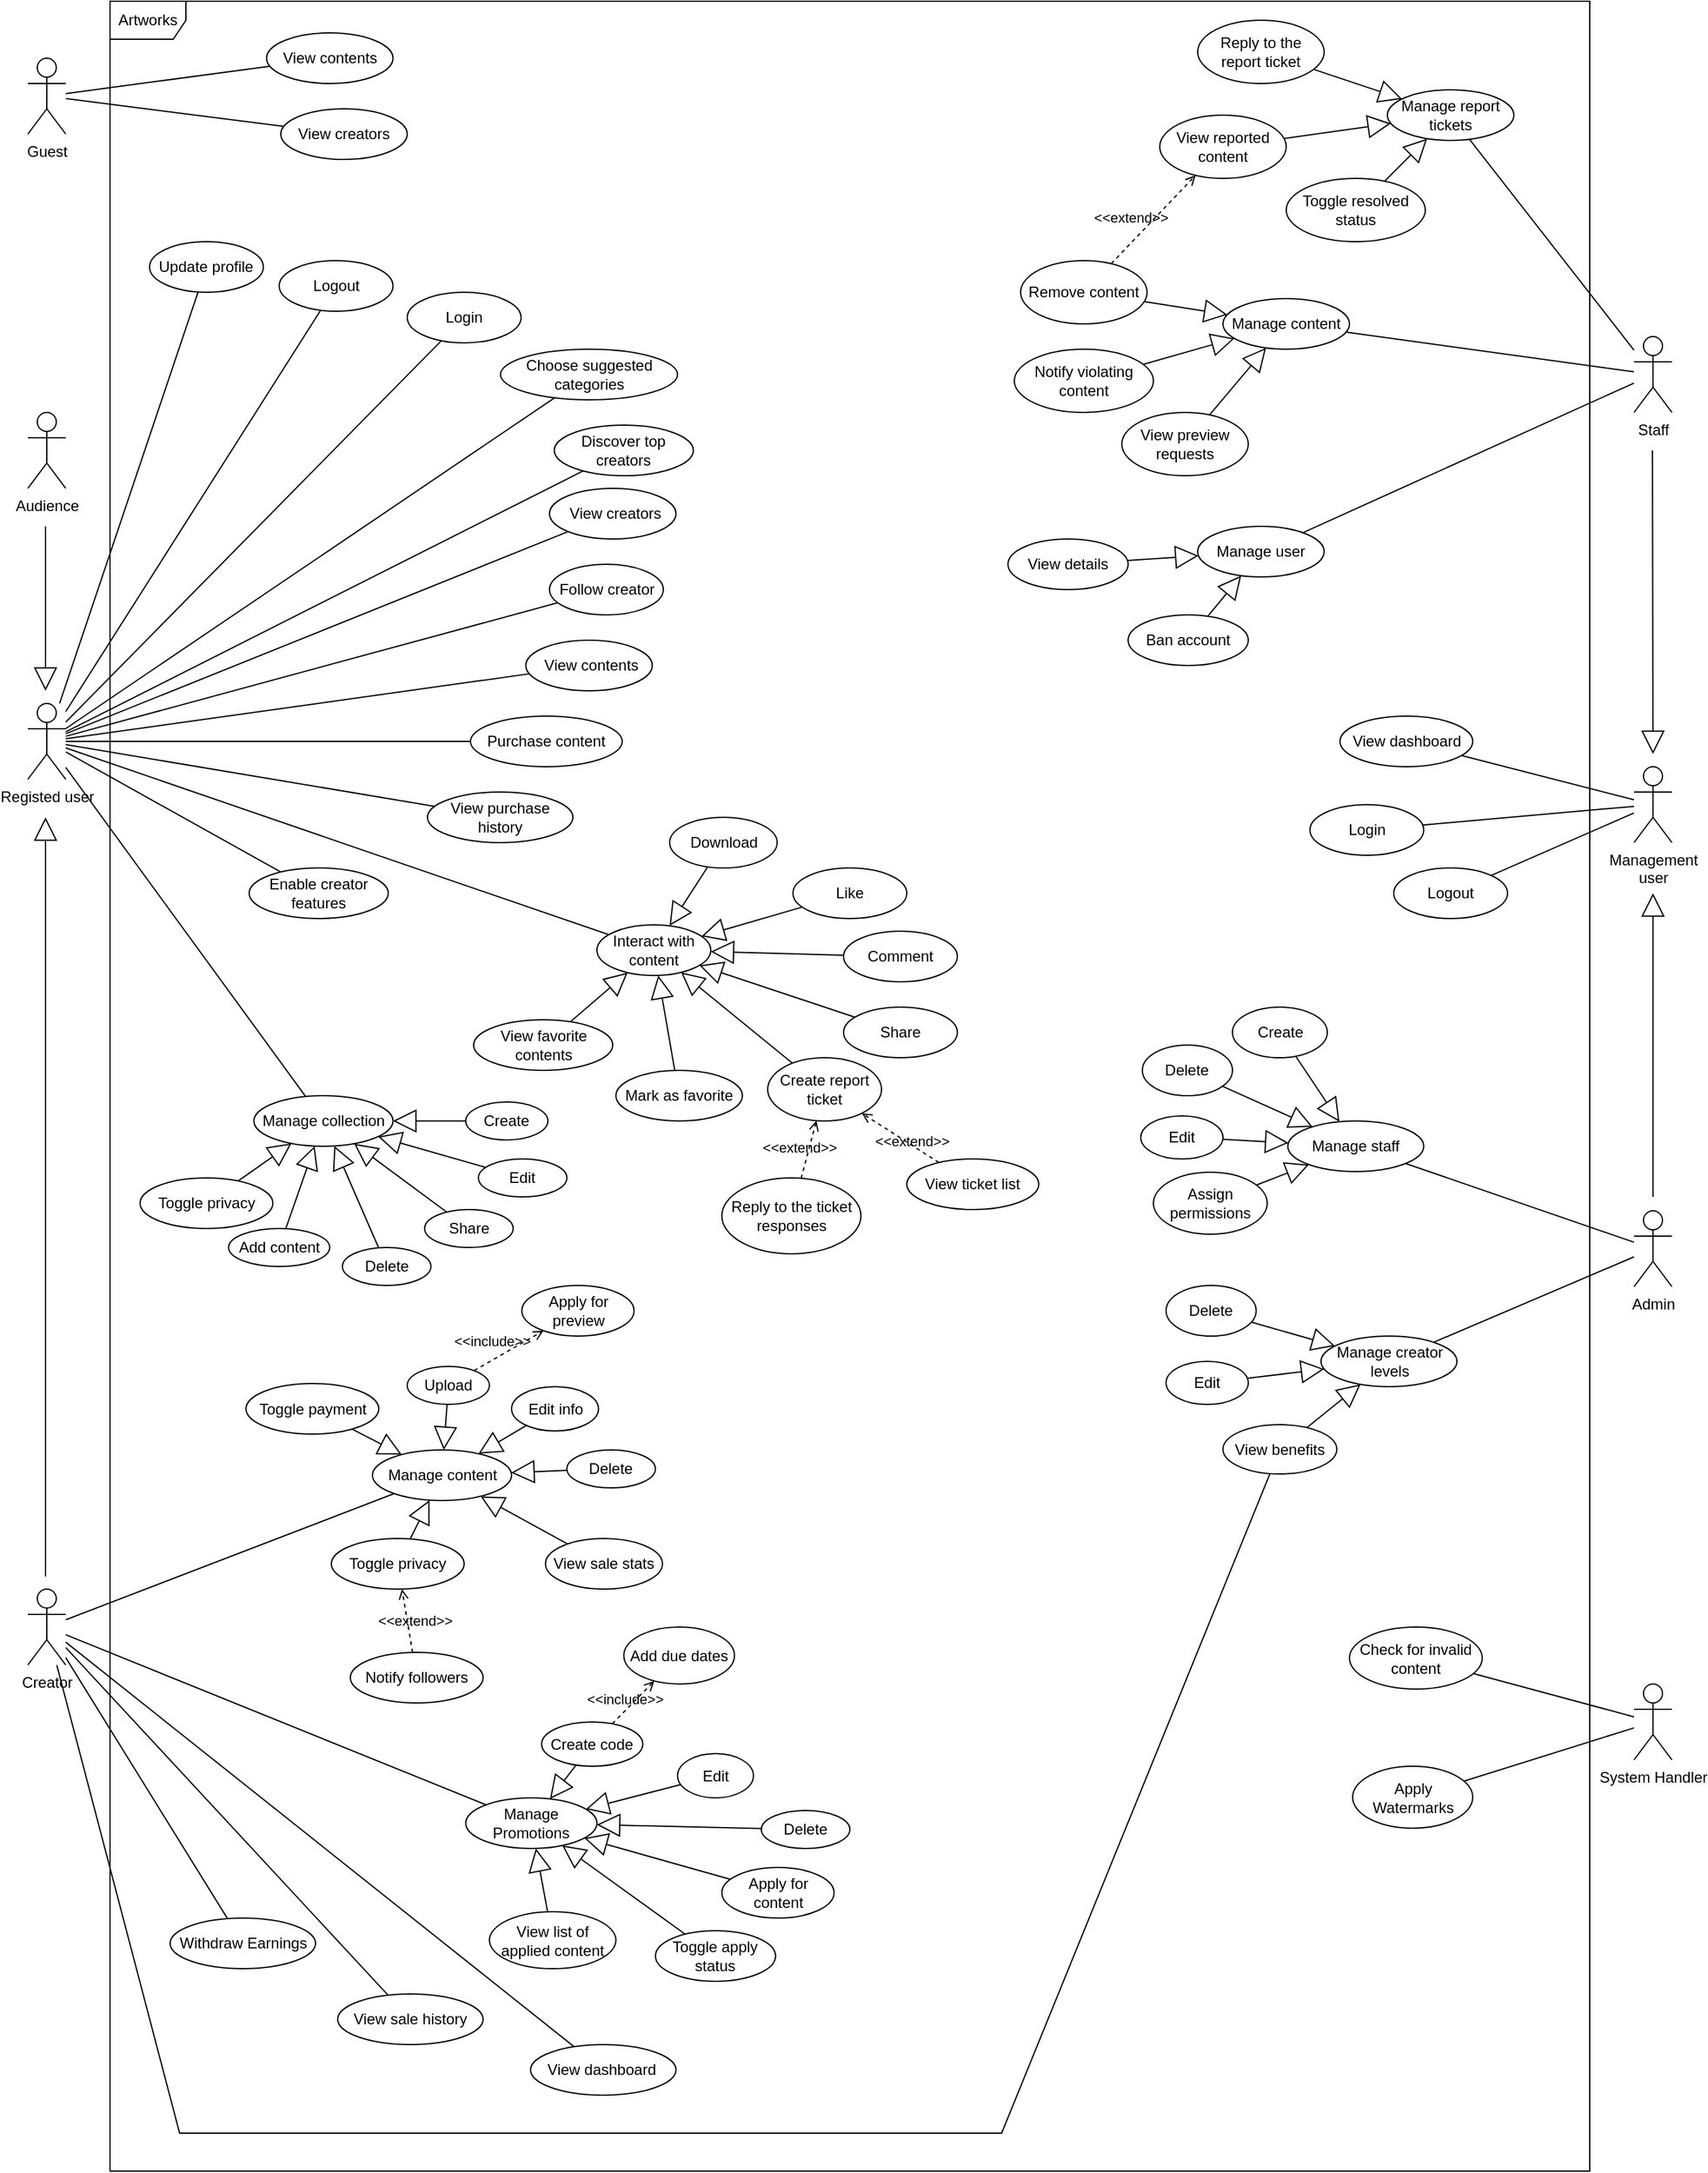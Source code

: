 <mxfile version="20.7.4" type="device"><diagram name="Page-1" id="kQustK7a7UurnO4DszvL"><mxGraphModel dx="1036" dy="606" grid="1" gridSize="10" guides="1" tooltips="1" connect="1" arrows="1" fold="1" page="1" pageScale="1" pageWidth="827" pageHeight="1169" math="0" shadow="0"><root><mxCell id="0"/><mxCell id="1" parent="0"/><mxCell id="cgvhc1aXtTmE0qDCcYUd-1" value="Artworks" style="shape=umlFrame;whiteSpace=wrap;html=1;pointerEvents=0;movable=0;resizable=0;rotatable=0;deletable=0;editable=0;connectable=0;" parent="1" vertex="1"><mxGeometry x="105" y="55" width="1170" height="1715" as="geometry"/></mxCell><mxCell id="NN4gmydEw8LI-2lwSv9F-12" style="rounded=0;orthogonalLoop=1;jettySize=auto;html=1;endArrow=none;endFill=0;" parent="1" source="NN4gmydEw8LI-2lwSv9F-4" target="NN4gmydEw8LI-2lwSv9F-11" edge="1"><mxGeometry relative="1" as="geometry"><mxPoint x="70" y="446.815" as="sourcePoint"/></mxGeometry></mxCell><mxCell id="NN4gmydEw8LI-2lwSv9F-13" style="rounded=0;orthogonalLoop=1;jettySize=auto;html=1;endArrow=none;endFill=0;" parent="1" source="NN4gmydEw8LI-2lwSv9F-4" target="NN4gmydEw8LI-2lwSv9F-9" edge="1"><mxGeometry relative="1" as="geometry"><mxPoint x="70" y="449.579" as="sourcePoint"/></mxGeometry></mxCell><mxCell id="NN4gmydEw8LI-2lwSv9F-15" style="edgeStyle=none;rounded=0;orthogonalLoop=1;jettySize=auto;html=1;endArrow=none;endFill=0;" parent="1" source="NN4gmydEw8LI-2lwSv9F-4" target="NN4gmydEw8LI-2lwSv9F-14" edge="1"><mxGeometry relative="1" as="geometry"><mxPoint x="70" y="443.397" as="sourcePoint"/></mxGeometry></mxCell><mxCell id="NN4gmydEw8LI-2lwSv9F-26" style="edgeStyle=none;rounded=0;orthogonalLoop=1;jettySize=auto;html=1;endArrow=none;endFill=0;" parent="1" source="NN4gmydEw8LI-2lwSv9F-4" target="NN4gmydEw8LI-2lwSv9F-25" edge="1"><mxGeometry relative="1" as="geometry"/></mxCell><mxCell id="NN4gmydEw8LI-2lwSv9F-33" style="edgeStyle=none;rounded=0;orthogonalLoop=1;jettySize=auto;html=1;endArrow=none;endFill=0;" parent="1" source="NN4gmydEw8LI-2lwSv9F-4" target="NN4gmydEw8LI-2lwSv9F-45" edge="1"><mxGeometry relative="1" as="geometry"><mxPoint x="216.309" y="870.574" as="targetPoint"/></mxGeometry></mxCell><mxCell id="NN4gmydEw8LI-2lwSv9F-36" style="edgeStyle=none;rounded=0;orthogonalLoop=1;jettySize=auto;html=1;endArrow=none;endFill=0;" parent="1" source="NN4gmydEw8LI-2lwSv9F-4" target="NN4gmydEw8LI-2lwSv9F-35" edge="1"><mxGeometry relative="1" as="geometry"/></mxCell><mxCell id="NN4gmydEw8LI-2lwSv9F-44" style="edgeStyle=none;rounded=0;orthogonalLoop=1;jettySize=auto;html=1;endArrow=none;endFill=0;" parent="1" source="NN4gmydEw8LI-2lwSv9F-4" target="NN4gmydEw8LI-2lwSv9F-43" edge="1"><mxGeometry relative="1" as="geometry"><mxPoint x="70" y="462" as="sourcePoint"/></mxGeometry></mxCell><mxCell id="NN4gmydEw8LI-2lwSv9F-50" style="edgeStyle=none;rounded=0;orthogonalLoop=1;jettySize=auto;html=1;endArrow=none;endFill=0;" parent="1" source="NN4gmydEw8LI-2lwSv9F-4" target="NN4gmydEw8LI-2lwSv9F-49" edge="1"><mxGeometry relative="1" as="geometry"><mxPoint x="70" y="452.386" as="sourcePoint"/></mxGeometry></mxCell><mxCell id="NN4gmydEw8LI-2lwSv9F-52" style="edgeStyle=none;rounded=0;orthogonalLoop=1;jettySize=auto;html=1;endArrow=none;endFill=0;" parent="1" source="NN4gmydEw8LI-2lwSv9F-4" target="NN4gmydEw8LI-2lwSv9F-51" edge="1"><mxGeometry relative="1" as="geometry"><mxPoint x="70" y="456.136" as="sourcePoint"/></mxGeometry></mxCell><mxCell id="NN4gmydEw8LI-2lwSv9F-58" style="edgeStyle=none;rounded=0;orthogonalLoop=1;jettySize=auto;html=1;endArrow=none;endFill=0;" parent="1" source="NN4gmydEw8LI-2lwSv9F-4" target="NN4gmydEw8LI-2lwSv9F-57" edge="1"><mxGeometry relative="1" as="geometry"/></mxCell><mxCell id="NN4gmydEw8LI-2lwSv9F-87" style="edgeStyle=none;shape=connector;rounded=0;orthogonalLoop=1;jettySize=auto;html=1;labelBackgroundColor=default;strokeColor=default;align=center;verticalAlign=middle;fontFamily=Helvetica;fontSize=11;fontColor=default;endArrow=none;endFill=0;" parent="1" source="NN4gmydEw8LI-2lwSv9F-4" target="NN4gmydEw8LI-2lwSv9F-75" edge="1"><mxGeometry relative="1" as="geometry"/></mxCell><mxCell id="NN4gmydEw8LI-2lwSv9F-4" value="Registed user" style="shape=umlActor;verticalLabelPosition=bottom;verticalAlign=top;html=1;" parent="1" vertex="1"><mxGeometry x="40" y="610" width="30" height="60" as="geometry"/></mxCell><mxCell id="NN4gmydEw8LI-2lwSv9F-21" style="edgeStyle=none;rounded=0;orthogonalLoop=1;jettySize=auto;html=1;endArrow=none;endFill=0;" parent="1" source="NN4gmydEw8LI-2lwSv9F-6" target="NN4gmydEw8LI-2lwSv9F-16" edge="1"><mxGeometry relative="1" as="geometry"/></mxCell><mxCell id="NN4gmydEw8LI-2lwSv9F-70" style="edgeStyle=none;shape=connector;rounded=0;orthogonalLoop=1;jettySize=auto;html=1;labelBackgroundColor=default;strokeColor=default;align=center;verticalAlign=middle;fontFamily=Helvetica;fontSize=11;fontColor=default;endArrow=none;endFill=0;" parent="1" source="NN4gmydEw8LI-2lwSv9F-6" target="NN4gmydEw8LI-2lwSv9F-63" edge="1"><mxGeometry relative="1" as="geometry"/></mxCell><mxCell id="NN4gmydEw8LI-2lwSv9F-6" value="Guest" style="shape=umlActor;verticalLabelPosition=bottom;verticalAlign=top;html=1;" parent="1" vertex="1"><mxGeometry x="40" y="100" width="30" height="60" as="geometry"/></mxCell><mxCell id="NN4gmydEw8LI-2lwSv9F-9" value="Login" style="ellipse;whiteSpace=wrap;html=1;" parent="1" vertex="1"><mxGeometry x="340" y="285" width="90" height="40" as="geometry"/></mxCell><mxCell id="NN4gmydEw8LI-2lwSv9F-11" value="Logout" style="ellipse;whiteSpace=wrap;html=1;" parent="1" vertex="1"><mxGeometry x="238.75" y="260" width="90" height="40" as="geometry"/></mxCell><mxCell id="NN4gmydEw8LI-2lwSv9F-14" value="Update profile" style="ellipse;whiteSpace=wrap;html=1;" parent="1" vertex="1"><mxGeometry x="136.25" y="245" width="90" height="40" as="geometry"/></mxCell><mxCell id="NN4gmydEw8LI-2lwSv9F-16" value="View contents" style="ellipse;whiteSpace=wrap;html=1;" parent="1" vertex="1"><mxGeometry x="228.75" y="80" width="100" height="40" as="geometry"/></mxCell><mxCell id="NN4gmydEw8LI-2lwSv9F-25" value="Purchase content" style="ellipse;whiteSpace=wrap;html=1;" parent="1" vertex="1"><mxGeometry x="390" y="620" width="120" height="40" as="geometry"/></mxCell><mxCell id="NN4gmydEw8LI-2lwSv9F-35" value="Interact with content" style="ellipse;whiteSpace=wrap;html=1;" parent="1" vertex="1"><mxGeometry x="490" y="785" width="90" height="40" as="geometry"/></mxCell><mxCell id="NN4gmydEw8LI-2lwSv9F-37" value="Like" style="ellipse;whiteSpace=wrap;html=1;" parent="1" vertex="1"><mxGeometry x="645" y="740" width="90" height="40" as="geometry"/></mxCell><mxCell id="NN4gmydEw8LI-2lwSv9F-38" value="Comment" style="ellipse;whiteSpace=wrap;html=1;" parent="1" vertex="1"><mxGeometry x="685" y="790" width="90" height="40" as="geometry"/></mxCell><mxCell id="NN4gmydEw8LI-2lwSv9F-39" value="Share" style="ellipse;whiteSpace=wrap;html=1;" parent="1" vertex="1"><mxGeometry x="685" y="850" width="90" height="40" as="geometry"/></mxCell><mxCell id="NN4gmydEw8LI-2lwSv9F-43" value="Follow creator" style="ellipse;whiteSpace=wrap;html=1;" parent="1" vertex="1"><mxGeometry x="452.5" y="500" width="90" height="40" as="geometry"/></mxCell><mxCell id="NN4gmydEw8LI-2lwSv9F-45" value="View purchase history" style="ellipse;whiteSpace=wrap;html=1;" parent="1" vertex="1"><mxGeometry x="356" y="680" width="115" height="40" as="geometry"/></mxCell><mxCell id="NN4gmydEw8LI-2lwSv9F-47" value="Download" style="ellipse;whiteSpace=wrap;html=1;" parent="1" vertex="1"><mxGeometry x="547.5" y="700" width="85" height="40" as="geometry"/></mxCell><mxCell id="NN4gmydEw8LI-2lwSv9F-49" value="Choose suggested categories" style="ellipse;whiteSpace=wrap;html=1;" parent="1" vertex="1"><mxGeometry x="413.75" y="330" width="140" height="40" as="geometry"/></mxCell><mxCell id="NN4gmydEw8LI-2lwSv9F-51" value="Discover top creators" style="ellipse;whiteSpace=wrap;html=1;" parent="1" vertex="1"><mxGeometry x="456.25" y="390" width="110" height="40" as="geometry"/></mxCell><mxCell id="NN4gmydEw8LI-2lwSv9F-53" value="Create report ticket" style="ellipse;whiteSpace=wrap;html=1;" parent="1" vertex="1"><mxGeometry x="625" y="890" width="90" height="50" as="geometry"/></mxCell><mxCell id="NN4gmydEw8LI-2lwSv9F-55" value="Mark as favorite" style="ellipse;whiteSpace=wrap;html=1;" parent="1" vertex="1"><mxGeometry x="505" y="900" width="100" height="40" as="geometry"/></mxCell><mxCell id="NN4gmydEw8LI-2lwSv9F-57" value="Enable creator features" style="ellipse;whiteSpace=wrap;html=1;" parent="1" vertex="1"><mxGeometry x="215" y="740" width="110" height="40" as="geometry"/></mxCell><mxCell id="NN4gmydEw8LI-2lwSv9F-59" value="View favorite contents" style="ellipse;whiteSpace=wrap;html=1;" parent="1" vertex="1"><mxGeometry x="392.5" y="860" width="110" height="40" as="geometry"/></mxCell><mxCell id="NN4gmydEw8LI-2lwSv9F-93" style="edgeStyle=none;shape=connector;rounded=0;orthogonalLoop=1;jettySize=auto;html=1;labelBackgroundColor=default;strokeColor=default;align=center;verticalAlign=middle;fontFamily=Helvetica;fontSize=11;fontColor=default;endArrow=none;endFill=0;" parent="1" source="NN4gmydEw8LI-2lwSv9F-61" target="NN4gmydEw8LI-2lwSv9F-92" edge="1"><mxGeometry relative="1" as="geometry"/></mxCell><mxCell id="NN4gmydEw8LI-2lwSv9F-97" style="edgeStyle=none;shape=connector;rounded=0;orthogonalLoop=1;jettySize=auto;html=1;labelBackgroundColor=default;strokeColor=default;align=center;verticalAlign=middle;fontFamily=Helvetica;fontSize=11;fontColor=default;endArrow=none;endFill=0;" parent="1" source="NN4gmydEw8LI-2lwSv9F-61" target="NN4gmydEw8LI-2lwSv9F-91" edge="1"><mxGeometry relative="1" as="geometry"/></mxCell><mxCell id="NN4gmydEw8LI-2lwSv9F-127" style="edgeStyle=none;shape=connector;rounded=0;orthogonalLoop=1;jettySize=auto;html=1;labelBackgroundColor=default;strokeColor=default;align=center;verticalAlign=middle;fontFamily=Helvetica;fontSize=11;fontColor=default;endArrow=none;endFill=0;" parent="1" source="NN4gmydEw8LI-2lwSv9F-61" target="NN4gmydEw8LI-2lwSv9F-101" edge="1"><mxGeometry relative="1" as="geometry"/></mxCell><mxCell id="NN4gmydEw8LI-2lwSv9F-129" style="edgeStyle=none;shape=connector;rounded=0;orthogonalLoop=1;jettySize=auto;html=1;labelBackgroundColor=default;strokeColor=default;align=center;verticalAlign=middle;fontFamily=Helvetica;fontSize=11;fontColor=default;endArrow=none;endFill=0;" parent="1" source="NN4gmydEw8LI-2lwSv9F-61" target="NN4gmydEw8LI-2lwSv9F-128" edge="1"><mxGeometry relative="1" as="geometry"/></mxCell><mxCell id="NN4gmydEw8LI-2lwSv9F-148" style="edgeStyle=none;shape=connector;rounded=0;orthogonalLoop=1;jettySize=auto;html=1;labelBackgroundColor=default;strokeColor=default;align=center;verticalAlign=middle;fontFamily=Helvetica;fontSize=11;fontColor=default;endArrow=none;endFill=0;" parent="1" source="NN4gmydEw8LI-2lwSv9F-61" target="NN4gmydEw8LI-2lwSv9F-146" edge="1"><mxGeometry relative="1" as="geometry"><Array as="points"><mxPoint x="160" y="1740"/><mxPoint x="810" y="1740"/></Array></mxGeometry></mxCell><mxCell id="NN4gmydEw8LI-2lwSv9F-180" style="edgeStyle=none;shape=connector;rounded=0;orthogonalLoop=1;jettySize=auto;html=1;labelBackgroundColor=default;strokeColor=default;align=center;verticalAlign=middle;fontFamily=Helvetica;fontSize=11;fontColor=default;endArrow=none;endFill=0;" parent="1" source="NN4gmydEw8LI-2lwSv9F-61" target="NN4gmydEw8LI-2lwSv9F-151" edge="1"><mxGeometry relative="1" as="geometry"/></mxCell><mxCell id="NN4gmydEw8LI-2lwSv9F-61" value="Creator" style="shape=umlActor;verticalLabelPosition=bottom;verticalAlign=top;html=1;" parent="1" vertex="1"><mxGeometry x="40" y="1310" width="30" height="60" as="geometry"/></mxCell><mxCell id="NN4gmydEw8LI-2lwSv9F-62" value="" style="endArrow=block;endSize=16;endFill=0;html=1;rounded=0;" parent="1" edge="1"><mxGeometry width="160" relative="1" as="geometry"><mxPoint x="54" y="1300" as="sourcePoint"/><mxPoint x="54" y="700" as="targetPoint"/></mxGeometry></mxCell><mxCell id="NN4gmydEw8LI-2lwSv9F-63" value="View creators" style="ellipse;whiteSpace=wrap;html=1;" parent="1" vertex="1"><mxGeometry x="240" y="140" width="100" height="40" as="geometry"/></mxCell><mxCell id="NN4gmydEw8LI-2lwSv9F-75" value="Manage collection" style="ellipse;whiteSpace=wrap;html=1;" parent="1" vertex="1"><mxGeometry x="218.75" y="920" width="110" height="40" as="geometry"/></mxCell><mxCell id="NN4gmydEw8LI-2lwSv9F-76" value="Create" style="ellipse;whiteSpace=wrap;html=1;" parent="1" vertex="1"><mxGeometry x="386.25" y="925" width="65" height="30" as="geometry"/></mxCell><mxCell id="NN4gmydEw8LI-2lwSv9F-78" value="Edit" style="ellipse;whiteSpace=wrap;html=1;" parent="1" vertex="1"><mxGeometry x="396.25" y="970" width="70" height="30" as="geometry"/></mxCell><mxCell id="NN4gmydEw8LI-2lwSv9F-79" value="Toggle privacy " style="ellipse;whiteSpace=wrap;html=1;" parent="1" vertex="1"><mxGeometry x="128.75" y="985" width="105" height="40" as="geometry"/></mxCell><mxCell id="NN4gmydEw8LI-2lwSv9F-80" value="Delete" style="ellipse;whiteSpace=wrap;html=1;" parent="1" vertex="1"><mxGeometry x="288.75" y="1040" width="70" height="30" as="geometry"/></mxCell><mxCell id="NN4gmydEw8LI-2lwSv9F-81" value="Add content" style="ellipse;whiteSpace=wrap;html=1;" parent="1" vertex="1"><mxGeometry x="198.75" y="1025" width="80" height="30" as="geometry"/></mxCell><mxCell id="NN4gmydEw8LI-2lwSv9F-82" value="" style="endArrow=block;endSize=16;endFill=0;html=1;rounded=0;" parent="1" source="NN4gmydEw8LI-2lwSv9F-81" target="NN4gmydEw8LI-2lwSv9F-75" edge="1"><mxGeometry width="160" relative="1" as="geometry"><mxPoint x="137.75" y="1120" as="sourcePoint"/><mxPoint x="137.75" y="600" as="targetPoint"/></mxGeometry></mxCell><mxCell id="NN4gmydEw8LI-2lwSv9F-83" value="" style="endArrow=block;endSize=16;endFill=0;html=1;rounded=0;" parent="1" source="NN4gmydEw8LI-2lwSv9F-80" target="NN4gmydEw8LI-2lwSv9F-75" edge="1"><mxGeometry width="160" relative="1" as="geometry"><mxPoint x="348.75" y="1081" as="sourcePoint"/><mxPoint x="375.75" y="1039" as="targetPoint"/></mxGeometry></mxCell><mxCell id="NN4gmydEw8LI-2lwSv9F-84" value="" style="endArrow=block;endSize=16;endFill=0;html=1;rounded=0;" parent="1" source="NN4gmydEw8LI-2lwSv9F-78" target="NN4gmydEw8LI-2lwSv9F-75" edge="1"><mxGeometry width="160" relative="1" as="geometry"><mxPoint x="426.75" y="1080" as="sourcePoint"/><mxPoint x="400.75" y="1039" as="targetPoint"/></mxGeometry></mxCell><mxCell id="NN4gmydEw8LI-2lwSv9F-85" value="" style="endArrow=block;endSize=16;endFill=0;html=1;rounded=0;" parent="1" source="NN4gmydEw8LI-2lwSv9F-76" target="NN4gmydEw8LI-2lwSv9F-75" edge="1"><mxGeometry width="160" relative="1" as="geometry"><mxPoint x="482.75" y="1046" as="sourcePoint"/><mxPoint x="432.75" y="1032" as="targetPoint"/></mxGeometry></mxCell><mxCell id="NN4gmydEw8LI-2lwSv9F-86" value="" style="endArrow=block;endSize=16;endFill=0;html=1;rounded=0;" parent="1" source="NN4gmydEw8LI-2lwSv9F-79" target="NN4gmydEw8LI-2lwSv9F-75" edge="1"><mxGeometry width="160" relative="1" as="geometry"><mxPoint x="348.75" y="1081" as="sourcePoint"/><mxPoint x="375.75" y="1039" as="targetPoint"/></mxGeometry></mxCell><mxCell id="NN4gmydEw8LI-2lwSv9F-88" value="Share" style="ellipse;whiteSpace=wrap;html=1;" parent="1" vertex="1"><mxGeometry x="353.75" y="1010" width="70" height="30" as="geometry"/></mxCell><mxCell id="NN4gmydEw8LI-2lwSv9F-89" value="" style="endArrow=block;endSize=16;endFill=0;html=1;rounded=0;" parent="1" source="NN4gmydEw8LI-2lwSv9F-88" target="NN4gmydEw8LI-2lwSv9F-75" edge="1"><mxGeometry width="160" relative="1" as="geometry"><mxPoint x="474.25" y="992" as="sourcePoint"/><mxPoint x="412.25" y="985" as="targetPoint"/></mxGeometry></mxCell><mxCell id="NN4gmydEw8LI-2lwSv9F-91" value="View sale history" style="ellipse;whiteSpace=wrap;html=1;" parent="1" vertex="1"><mxGeometry x="285" y="1630" width="115" height="40" as="geometry"/></mxCell><mxCell id="NN4gmydEw8LI-2lwSv9F-92" value="View dashboard&amp;nbsp;" style="ellipse;whiteSpace=wrap;html=1;" parent="1" vertex="1"><mxGeometry x="437.5" y="1670" width="115" height="40" as="geometry"/></mxCell><mxCell id="NN4gmydEw8LI-2lwSv9F-101" value="Manage content" style="ellipse;whiteSpace=wrap;html=1;" parent="1" vertex="1"><mxGeometry x="312.5" y="1200" width="110" height="40" as="geometry"/></mxCell><mxCell id="NN4gmydEw8LI-2lwSv9F-102" value="Upload" style="ellipse;whiteSpace=wrap;html=1;" parent="1" vertex="1"><mxGeometry x="340" y="1134" width="65" height="30" as="geometry"/></mxCell><mxCell id="NN4gmydEw8LI-2lwSv9F-103" value="Edit info" style="ellipse;whiteSpace=wrap;html=1;" parent="1" vertex="1"><mxGeometry x="422.5" y="1150" width="68.75" height="35" as="geometry"/></mxCell><mxCell id="NN4gmydEw8LI-2lwSv9F-104" value="Toggle privacy " style="ellipse;whiteSpace=wrap;html=1;" parent="1" vertex="1"><mxGeometry x="280" y="1270" width="105" height="40" as="geometry"/></mxCell><mxCell id="NN4gmydEw8LI-2lwSv9F-105" value="Delete" style="ellipse;whiteSpace=wrap;html=1;" parent="1" vertex="1"><mxGeometry x="466.25" y="1200" width="70" height="30" as="geometry"/></mxCell><mxCell id="NN4gmydEw8LI-2lwSv9F-108" value="" style="endArrow=block;endSize=16;endFill=0;html=1;rounded=0;" parent="1" source="NN4gmydEw8LI-2lwSv9F-105" target="NN4gmydEw8LI-2lwSv9F-101" edge="1"><mxGeometry width="160" relative="1" as="geometry"><mxPoint x="391.81" y="1361" as="sourcePoint"/><mxPoint x="418.81" y="1319" as="targetPoint"/></mxGeometry></mxCell><mxCell id="NN4gmydEw8LI-2lwSv9F-109" value="" style="endArrow=block;endSize=16;endFill=0;html=1;rounded=0;" parent="1" source="NN4gmydEw8LI-2lwSv9F-103" target="NN4gmydEw8LI-2lwSv9F-101" edge="1"><mxGeometry width="160" relative="1" as="geometry"><mxPoint x="469.81" y="1360" as="sourcePoint"/><mxPoint x="443.81" y="1319" as="targetPoint"/></mxGeometry></mxCell><mxCell id="NN4gmydEw8LI-2lwSv9F-110" value="" style="endArrow=block;endSize=16;endFill=0;html=1;rounded=0;" parent="1" source="NN4gmydEw8LI-2lwSv9F-102" target="NN4gmydEw8LI-2lwSv9F-101" edge="1"><mxGeometry width="160" relative="1" as="geometry"><mxPoint x="525.81" y="1326" as="sourcePoint"/><mxPoint x="475.81" y="1312" as="targetPoint"/></mxGeometry></mxCell><mxCell id="NN4gmydEw8LI-2lwSv9F-111" value="" style="endArrow=block;endSize=16;endFill=0;html=1;rounded=0;" parent="1" source="NN4gmydEw8LI-2lwSv9F-104" target="NN4gmydEw8LI-2lwSv9F-101" edge="1"><mxGeometry width="160" relative="1" as="geometry"><mxPoint x="391.81" y="1361" as="sourcePoint"/><mxPoint x="418.81" y="1319" as="targetPoint"/></mxGeometry></mxCell><mxCell id="NN4gmydEw8LI-2lwSv9F-114" value="" style="endArrow=block;endSize=16;endFill=0;html=1;rounded=0;" parent="1" source="NN4gmydEw8LI-2lwSv9F-59" target="NN4gmydEw8LI-2lwSv9F-35" edge="1"><mxGeometry width="160" relative="1" as="geometry"><mxPoint x="523" y="1018" as="sourcePoint"/><mxPoint x="463" y="1025" as="targetPoint"/></mxGeometry></mxCell><mxCell id="NN4gmydEw8LI-2lwSv9F-115" value="" style="endArrow=block;endSize=16;endFill=0;html=1;rounded=0;" parent="1" source="NN4gmydEw8LI-2lwSv9F-55" target="NN4gmydEw8LI-2lwSv9F-35" edge="1"><mxGeometry width="160" relative="1" as="geometry"><mxPoint x="471" y="881" as="sourcePoint"/><mxPoint x="525" y="833" as="targetPoint"/></mxGeometry></mxCell><mxCell id="NN4gmydEw8LI-2lwSv9F-116" value="" style="endArrow=block;endSize=16;endFill=0;html=1;rounded=0;" parent="1" source="NN4gmydEw8LI-2lwSv9F-53" target="NN4gmydEw8LI-2lwSv9F-35" edge="1"><mxGeometry width="160" relative="1" as="geometry"><mxPoint x="562" y="920" as="sourcePoint"/><mxPoint x="548" y="835" as="targetPoint"/></mxGeometry></mxCell><mxCell id="NN4gmydEw8LI-2lwSv9F-117" value="" style="endArrow=block;endSize=16;endFill=0;html=1;rounded=0;" parent="1" source="NN4gmydEw8LI-2lwSv9F-39" target="NN4gmydEw8LI-2lwSv9F-35" edge="1"><mxGeometry width="160" relative="1" as="geometry"><mxPoint x="659" y="912" as="sourcePoint"/><mxPoint x="566" y="833" as="targetPoint"/></mxGeometry></mxCell><mxCell id="NN4gmydEw8LI-2lwSv9F-118" value="" style="endArrow=block;endSize=16;endFill=0;html=1;rounded=0;" parent="1" source="NN4gmydEw8LI-2lwSv9F-38" target="NN4gmydEw8LI-2lwSv9F-35" edge="1"><mxGeometry width="160" relative="1" as="geometry"><mxPoint x="720" y="878" as="sourcePoint"/><mxPoint x="580" y="828" as="targetPoint"/></mxGeometry></mxCell><mxCell id="NN4gmydEw8LI-2lwSv9F-119" value="" style="endArrow=block;endSize=16;endFill=0;html=1;rounded=0;" parent="1" source="NN4gmydEw8LI-2lwSv9F-37" target="NN4gmydEw8LI-2lwSv9F-35" edge="1"><mxGeometry width="160" relative="1" as="geometry"><mxPoint x="738" y="834" as="sourcePoint"/><mxPoint x="589" y="819" as="targetPoint"/></mxGeometry></mxCell><mxCell id="NN4gmydEw8LI-2lwSv9F-120" value="" style="endArrow=block;endSize=16;endFill=0;html=1;rounded=0;" parent="1" source="NN4gmydEw8LI-2lwSv9F-47" target="NN4gmydEw8LI-2lwSv9F-35" edge="1"><mxGeometry width="160" relative="1" as="geometry"><mxPoint x="688" y="771" as="sourcePoint"/><mxPoint x="582" y="804" as="targetPoint"/></mxGeometry></mxCell><mxCell id="NN4gmydEw8LI-2lwSv9F-125" value="Apply for preview" style="ellipse;whiteSpace=wrap;html=1;" parent="1" vertex="1"><mxGeometry x="430.62" y="1070" width="88.75" height="40" as="geometry"/></mxCell><mxCell id="NN4gmydEw8LI-2lwSv9F-128" value="Withdraw Earnings" style="ellipse;whiteSpace=wrap;html=1;" parent="1" vertex="1"><mxGeometry x="152.5" y="1570" width="115" height="40" as="geometry"/></mxCell><mxCell id="NN4gmydEw8LI-2lwSv9F-130" value="Toggle payment" style="ellipse;whiteSpace=wrap;html=1;" parent="1" vertex="1"><mxGeometry x="212.5" y="1147.5" width="105" height="40" as="geometry"/></mxCell><mxCell id="NN4gmydEw8LI-2lwSv9F-131" value="" style="endArrow=block;endSize=16;endFill=0;html=1;rounded=0;" parent="1" source="NN4gmydEw8LI-2lwSv9F-130" target="NN4gmydEw8LI-2lwSv9F-101" edge="1"><mxGeometry width="160" relative="1" as="geometry"><mxPoint x="260.07" y="1236.83" as="sourcePoint"/><mxPoint x="337.31" y="1240" as="targetPoint"/></mxGeometry></mxCell><mxCell id="NN4gmydEw8LI-2lwSv9F-145" value="Manage creator levels" style="ellipse;whiteSpace=wrap;html=1;" parent="1" vertex="1"><mxGeometry x="1062.5" y="1110" width="107.5" height="40" as="geometry"/></mxCell><mxCell id="NN4gmydEw8LI-2lwSv9F-146" value="View benefits" style="ellipse;whiteSpace=wrap;html=1;" parent="1" vertex="1"><mxGeometry x="985" y="1180" width="90" height="39" as="geometry"/></mxCell><mxCell id="NN4gmydEw8LI-2lwSv9F-147" value="" style="endArrow=block;endSize=16;endFill=0;html=1;rounded=0;" parent="1" source="NN4gmydEw8LI-2lwSv9F-146" target="NN4gmydEw8LI-2lwSv9F-145" edge="1"><mxGeometry width="160" relative="1" as="geometry"><mxPoint x="633.88" y="1434" as="sourcePoint"/><mxPoint x="557.88" y="1379" as="targetPoint"/></mxGeometry></mxCell><mxCell id="NN4gmydEw8LI-2lwSv9F-221" style="edgeStyle=none;shape=connector;rounded=0;orthogonalLoop=1;jettySize=auto;html=1;labelBackgroundColor=default;strokeColor=default;align=center;verticalAlign=middle;fontFamily=Helvetica;fontSize=11;fontColor=default;endArrow=none;endFill=0;" parent="1" source="XKH99J4XphCKQ2bqWC3o-9" target="NN4gmydEw8LI-2lwSv9F-186" edge="1"><mxGeometry relative="1" as="geometry"/></mxCell><mxCell id="NN4gmydEw8LI-2lwSv9F-222" style="edgeStyle=none;shape=connector;rounded=0;orthogonalLoop=1;jettySize=auto;html=1;labelBackgroundColor=default;strokeColor=default;align=center;verticalAlign=middle;fontFamily=Helvetica;fontSize=11;fontColor=default;endArrow=none;endFill=0;" parent="1" source="XKH99J4XphCKQ2bqWC3o-9" target="NN4gmydEw8LI-2lwSv9F-187" edge="1"><mxGeometry relative="1" as="geometry"/></mxCell><mxCell id="NN4gmydEw8LI-2lwSv9F-225" style="edgeStyle=none;shape=connector;rounded=0;orthogonalLoop=1;jettySize=auto;html=1;labelBackgroundColor=default;strokeColor=default;align=center;verticalAlign=middle;fontFamily=Helvetica;fontSize=11;fontColor=default;endArrow=none;endFill=0;" parent="1" source="XKH99J4XphCKQ2bqWC3o-9" target="NN4gmydEw8LI-2lwSv9F-223" edge="1"><mxGeometry relative="1" as="geometry"/></mxCell><mxCell id="NN4gmydEw8LI-2lwSv9F-230" style="edgeStyle=none;shape=connector;rounded=0;orthogonalLoop=1;jettySize=auto;html=1;labelBackgroundColor=default;strokeColor=default;align=center;verticalAlign=middle;fontFamily=Helvetica;fontSize=11;fontColor=default;endArrow=none;endFill=0;" parent="1" source="NN4gmydEw8LI-2lwSv9F-149" target="NN4gmydEw8LI-2lwSv9F-145" edge="1"><mxGeometry relative="1" as="geometry"/></mxCell><mxCell id="NN4gmydEw8LI-2lwSv9F-241" style="edgeStyle=none;shape=connector;rounded=0;orthogonalLoop=1;jettySize=auto;html=1;labelBackgroundColor=default;strokeColor=default;align=center;verticalAlign=middle;fontFamily=Helvetica;fontSize=11;fontColor=default;endArrow=none;endFill=0;" parent="1" source="NN4gmydEw8LI-2lwSv9F-149" target="NN4gmydEw8LI-2lwSv9F-231" edge="1"><mxGeometry relative="1" as="geometry"/></mxCell><mxCell id="NN4gmydEw8LI-2lwSv9F-149" value="Admin" style="shape=umlActor;verticalLabelPosition=bottom;verticalAlign=top;html=1;" parent="1" vertex="1"><mxGeometry x="1310" y="1011" width="30" height="60" as="geometry"/></mxCell><mxCell id="NN4gmydEw8LI-2lwSv9F-209" style="edgeStyle=none;shape=connector;rounded=0;orthogonalLoop=1;jettySize=auto;html=1;labelBackgroundColor=default;strokeColor=default;align=center;verticalAlign=middle;fontFamily=Helvetica;fontSize=11;fontColor=default;endArrow=none;endFill=0;" parent="1" source="NN4gmydEw8LI-2lwSv9F-150" target="NN4gmydEw8LI-2lwSv9F-191" edge="1"><mxGeometry relative="1" as="geometry"/></mxCell><mxCell id="NN4gmydEw8LI-2lwSv9F-210" style="edgeStyle=none;shape=connector;rounded=0;orthogonalLoop=1;jettySize=auto;html=1;labelBackgroundColor=default;strokeColor=default;align=center;verticalAlign=middle;fontFamily=Helvetica;fontSize=11;fontColor=default;endArrow=none;endFill=0;" parent="1" source="NN4gmydEw8LI-2lwSv9F-150" target="NN4gmydEw8LI-2lwSv9F-194" edge="1"><mxGeometry relative="1" as="geometry"/></mxCell><mxCell id="NN4gmydEw8LI-2lwSv9F-220" style="edgeStyle=none;shape=connector;rounded=0;orthogonalLoop=1;jettySize=auto;html=1;labelBackgroundColor=default;strokeColor=default;align=center;verticalAlign=middle;fontFamily=Helvetica;fontSize=11;fontColor=default;endArrow=none;endFill=0;" parent="1" source="NN4gmydEw8LI-2lwSv9F-150" target="NN4gmydEw8LI-2lwSv9F-214" edge="1"><mxGeometry relative="1" as="geometry"/></mxCell><mxCell id="NN4gmydEw8LI-2lwSv9F-150" value="Staff" style="shape=umlActor;verticalLabelPosition=bottom;verticalAlign=top;html=1;" parent="1" vertex="1"><mxGeometry x="1310" y="320" width="30" height="60" as="geometry"/></mxCell><mxCell id="NN4gmydEw8LI-2lwSv9F-151" value="Manage Promotions" style="ellipse;whiteSpace=wrap;html=1;" parent="1" vertex="1"><mxGeometry x="386.25" y="1475" width="103.75" height="40" as="geometry"/></mxCell><mxCell id="NN4gmydEw8LI-2lwSv9F-152" value="Create code" style="ellipse;whiteSpace=wrap;html=1;" parent="1" vertex="1"><mxGeometry x="446.25" y="1415" width="80" height="35" as="geometry"/></mxCell><mxCell id="NN4gmydEw8LI-2lwSv9F-153" value="Edit" style="ellipse;whiteSpace=wrap;html=1;" parent="1" vertex="1"><mxGeometry x="553.75" y="1440" width="60" height="35" as="geometry"/></mxCell><mxCell id="NN4gmydEw8LI-2lwSv9F-154" value="Toggle apply status" style="ellipse;whiteSpace=wrap;html=1;" parent="1" vertex="1"><mxGeometry x="536.25" y="1580" width="95" height="40" as="geometry"/></mxCell><mxCell id="NN4gmydEw8LI-2lwSv9F-155" value="Delete" style="ellipse;whiteSpace=wrap;html=1;" parent="1" vertex="1"><mxGeometry x="620" y="1485" width="70" height="30" as="geometry"/></mxCell><mxCell id="NN4gmydEw8LI-2lwSv9F-156" value="" style="endArrow=block;endSize=16;endFill=0;html=1;rounded=0;" parent="1" source="NN4gmydEw8LI-2lwSv9F-155" target="NN4gmydEw8LI-2lwSv9F-151" edge="1"><mxGeometry width="160" relative="1" as="geometry"><mxPoint x="771.25" y="1676" as="sourcePoint"/><mxPoint x="798.25" y="1634" as="targetPoint"/></mxGeometry></mxCell><mxCell id="NN4gmydEw8LI-2lwSv9F-157" value="" style="endArrow=block;endSize=16;endFill=0;html=1;rounded=0;" parent="1" source="NN4gmydEw8LI-2lwSv9F-153" target="NN4gmydEw8LI-2lwSv9F-151" edge="1"><mxGeometry width="160" relative="1" as="geometry"><mxPoint x="849.25" y="1675" as="sourcePoint"/><mxPoint x="823.25" y="1634" as="targetPoint"/></mxGeometry></mxCell><mxCell id="NN4gmydEw8LI-2lwSv9F-158" value="" style="endArrow=block;endSize=16;endFill=0;html=1;rounded=0;" parent="1" source="NN4gmydEw8LI-2lwSv9F-152" target="NN4gmydEw8LI-2lwSv9F-151" edge="1"><mxGeometry width="160" relative="1" as="geometry"><mxPoint x="905.25" y="1641" as="sourcePoint"/><mxPoint x="855.25" y="1627" as="targetPoint"/></mxGeometry></mxCell><mxCell id="NN4gmydEw8LI-2lwSv9F-159" value="" style="endArrow=block;endSize=16;endFill=0;html=1;rounded=0;" parent="1" source="NN4gmydEw8LI-2lwSv9F-154" target="NN4gmydEw8LI-2lwSv9F-151" edge="1"><mxGeometry width="160" relative="1" as="geometry"><mxPoint x="771.25" y="1676" as="sourcePoint"/><mxPoint x="798.25" y="1634" as="targetPoint"/></mxGeometry></mxCell><mxCell id="NN4gmydEw8LI-2lwSv9F-160" value="Apply for content" style="ellipse;whiteSpace=wrap;html=1;" parent="1" vertex="1"><mxGeometry x="588.75" y="1530" width="88.75" height="40" as="geometry"/></mxCell><mxCell id="NN4gmydEw8LI-2lwSv9F-161" value="" style="endArrow=block;endSize=16;endFill=0;html=1;rounded=0;" parent="1" source="NN4gmydEw8LI-2lwSv9F-160" target="NN4gmydEw8LI-2lwSv9F-151" edge="1"><mxGeometry width="160" relative="1" as="geometry"><mxPoint x="694.5" y="1548" as="sourcePoint"/><mxPoint x="729.5" y="1561" as="targetPoint"/></mxGeometry></mxCell><mxCell id="NN4gmydEw8LI-2lwSv9F-162" value="View list of applied content" style="ellipse;whiteSpace=wrap;html=1;" parent="1" vertex="1"><mxGeometry x="405" y="1565" width="100" height="45" as="geometry"/></mxCell><mxCell id="NN4gmydEw8LI-2lwSv9F-163" value="" style="endArrow=block;endSize=16;endFill=0;html=1;rounded=0;" parent="1" source="NN4gmydEw8LI-2lwSv9F-162" target="NN4gmydEw8LI-2lwSv9F-151" edge="1"><mxGeometry width="160" relative="1" as="geometry"><mxPoint x="692.75" y="1595" as="sourcePoint"/><mxPoint x="716.75" y="1555" as="targetPoint"/></mxGeometry></mxCell><mxCell id="NN4gmydEw8LI-2lwSv9F-164" value="Notify followers" style="ellipse;whiteSpace=wrap;html=1;" parent="1" vertex="1"><mxGeometry x="295" y="1360" width="105" height="40" as="geometry"/></mxCell><mxCell id="NN4gmydEw8LI-2lwSv9F-165" value="&amp;lt;&amp;lt;extend&amp;gt;&amp;gt;" style="html=1;verticalAlign=bottom;labelBackgroundColor=none;endArrow=open;endFill=0;dashed=1;rounded=0;" parent="1" source="NN4gmydEw8LI-2lwSv9F-164" target="NN4gmydEw8LI-2lwSv9F-104" edge="1"><mxGeometry x="-0.377" y="-4" width="160" relative="1" as="geometry"><mxPoint x="394.31" y="1330" as="sourcePoint"/><mxPoint x="316.31" y="1330" as="targetPoint"/><mxPoint as="offset"/></mxGeometry></mxCell><mxCell id="NN4gmydEw8LI-2lwSv9F-166" value="View sale stats" style="ellipse;whiteSpace=wrap;html=1;" parent="1" vertex="1"><mxGeometry x="449.31" y="1270" width="92.5" height="40" as="geometry"/></mxCell><mxCell id="NN4gmydEw8LI-2lwSv9F-167" value="" style="endArrow=block;endSize=16;endFill=0;html=1;rounded=0;" parent="1" source="NN4gmydEw8LI-2lwSv9F-166" target="NN4gmydEw8LI-2lwSv9F-101" edge="1"><mxGeometry width="160" relative="1" as="geometry"><mxPoint x="260.56" y="1244" as="sourcePoint"/><mxPoint x="304.56" y="1232" as="targetPoint"/></mxGeometry></mxCell><mxCell id="NN4gmydEw8LI-2lwSv9F-173" value="Add due dates" style="ellipse;whiteSpace=wrap;html=1;" parent="1" vertex="1"><mxGeometry x="511.25" y="1340" width="87.5" height="45" as="geometry"/></mxCell><mxCell id="NN4gmydEw8LI-2lwSv9F-176" value="&amp;lt;&amp;lt;include&amp;gt;&amp;gt;" style="html=1;verticalAlign=bottom;labelBackgroundColor=none;endArrow=open;endFill=0;dashed=1;rounded=0;" parent="1" source="NN4gmydEw8LI-2lwSv9F-152" target="NN4gmydEw8LI-2lwSv9F-173" edge="1"><mxGeometry x="-0.409" width="160" relative="1" as="geometry"><mxPoint x="501.9" y="1399.33" as="sourcePoint"/><mxPoint x="490.31" y="1009" as="targetPoint"/><mxPoint as="offset"/></mxGeometry></mxCell><mxCell id="NN4gmydEw8LI-2lwSv9F-186" value="Login" style="ellipse;whiteSpace=wrap;html=1;" parent="1" vertex="1"><mxGeometry x="1053.75" y="690" width="90" height="40" as="geometry"/></mxCell><mxCell id="NN4gmydEw8LI-2lwSv9F-187" value="Logout" style="ellipse;whiteSpace=wrap;html=1;" parent="1" vertex="1"><mxGeometry x="1120" y="740" width="90" height="40" as="geometry"/></mxCell><mxCell id="NN4gmydEw8LI-2lwSv9F-190" value="View reported content" style="ellipse;whiteSpace=wrap;html=1;" parent="1" vertex="1"><mxGeometry x="935" y="145" width="100" height="50" as="geometry"/></mxCell><mxCell id="NN4gmydEw8LI-2lwSv9F-191" value="Manage report tickets" style="ellipse;whiteSpace=wrap;html=1;" parent="1" vertex="1"><mxGeometry x="1115" y="125" width="100" height="40" as="geometry"/></mxCell><mxCell id="NN4gmydEw8LI-2lwSv9F-192" value="Reply to the report ticket" style="ellipse;whiteSpace=wrap;html=1;" parent="1" vertex="1"><mxGeometry x="965" y="70" width="100" height="50" as="geometry"/></mxCell><mxCell id="NN4gmydEw8LI-2lwSv9F-193" value="Remove content" style="ellipse;whiteSpace=wrap;html=1;" parent="1" vertex="1"><mxGeometry x="825" y="260" width="100" height="50" as="geometry"/></mxCell><mxCell id="NN4gmydEw8LI-2lwSv9F-194" value="Manage content" style="ellipse;whiteSpace=wrap;html=1;" parent="1" vertex="1"><mxGeometry x="985" y="290" width="100" height="40" as="geometry"/></mxCell><mxCell id="NN4gmydEw8LI-2lwSv9F-196" value="&amp;lt;&amp;lt;include&amp;gt;&amp;gt;" style="html=1;verticalAlign=bottom;labelBackgroundColor=none;endArrow=open;endFill=0;dashed=1;rounded=0;" parent="1" source="NN4gmydEw8LI-2lwSv9F-102" target="NN4gmydEw8LI-2lwSv9F-125" edge="1"><mxGeometry x="-0.382" y="5" width="160" relative="1" as="geometry"><mxPoint x="531" y="1283" as="sourcePoint"/><mxPoint x="601" y="1238" as="targetPoint"/><mxPoint as="offset"/></mxGeometry></mxCell><mxCell id="NN4gmydEw8LI-2lwSv9F-197" value="View preview requests" style="ellipse;whiteSpace=wrap;html=1;" parent="1" vertex="1"><mxGeometry x="905" y="380" width="100" height="50" as="geometry"/></mxCell><mxCell id="NN4gmydEw8LI-2lwSv9F-198" value="Notify violating content" style="ellipse;whiteSpace=wrap;html=1;" parent="1" vertex="1"><mxGeometry x="820" y="330" width="110" height="50" as="geometry"/></mxCell><mxCell id="NN4gmydEw8LI-2lwSv9F-199" value="Toggle resolved status" style="ellipse;whiteSpace=wrap;html=1;" parent="1" vertex="1"><mxGeometry x="1035" y="195" width="110" height="50" as="geometry"/></mxCell><mxCell id="NN4gmydEw8LI-2lwSv9F-200" value="Reply to the ticket responses" style="ellipse;whiteSpace=wrap;html=1;" parent="1" vertex="1"><mxGeometry x="588.75" y="985" width="110" height="60" as="geometry"/></mxCell><mxCell id="NN4gmydEw8LI-2lwSv9F-201" value="&amp;lt;&amp;lt;extend&amp;gt;&amp;gt;" style="html=1;verticalAlign=bottom;labelBackgroundColor=none;endArrow=open;endFill=0;dashed=1;rounded=0;" parent="1" source="NN4gmydEw8LI-2lwSv9F-200" target="NN4gmydEw8LI-2lwSv9F-53" edge="1"><mxGeometry x="-0.389" y="5" width="160" relative="1" as="geometry"><mxPoint x="549" y="326" as="sourcePoint"/><mxPoint x="491" y="364" as="targetPoint"/><mxPoint as="offset"/></mxGeometry></mxCell><mxCell id="NN4gmydEw8LI-2lwSv9F-202" value="" style="endArrow=block;endSize=16;endFill=0;html=1;rounded=0;" parent="1" source="NN4gmydEw8LI-2lwSv9F-192" target="NN4gmydEw8LI-2lwSv9F-191" edge="1"><mxGeometry width="160" relative="1" as="geometry"><mxPoint x="935" y="428" as="sourcePoint"/><mxPoint x="830" y="425" as="targetPoint"/></mxGeometry></mxCell><mxCell id="NN4gmydEw8LI-2lwSv9F-203" value="" style="endArrow=block;endSize=16;endFill=0;html=1;rounded=0;" parent="1" source="NN4gmydEw8LI-2lwSv9F-190" target="NN4gmydEw8LI-2lwSv9F-191" edge="1"><mxGeometry width="160" relative="1" as="geometry"><mxPoint x="1030" y="121" as="sourcePoint"/><mxPoint x="1132" y="145" as="targetPoint"/></mxGeometry></mxCell><mxCell id="NN4gmydEw8LI-2lwSv9F-204" value="" style="endArrow=block;endSize=16;endFill=0;html=1;rounded=0;" parent="1" source="NN4gmydEw8LI-2lwSv9F-199" target="NN4gmydEw8LI-2lwSv9F-191" edge="1"><mxGeometry width="160" relative="1" as="geometry"><mxPoint x="1042" y="181" as="sourcePoint"/><mxPoint x="1130" y="164" as="targetPoint"/></mxGeometry></mxCell><mxCell id="NN4gmydEw8LI-2lwSv9F-205" value="&amp;lt;&amp;lt;extend&amp;gt;&amp;gt;" style="html=1;verticalAlign=bottom;labelBackgroundColor=none;endArrow=open;endFill=0;dashed=1;rounded=0;" parent="1" source="NN4gmydEw8LI-2lwSv9F-193" target="NN4gmydEw8LI-2lwSv9F-190" edge="1"><mxGeometry x="-0.38" y="8" width="160" relative="1" as="geometry"><mxPoint x="860.439" y="285.551" as="sourcePoint"/><mxPoint x="396" y="259" as="targetPoint"/><mxPoint as="offset"/></mxGeometry></mxCell><mxCell id="NN4gmydEw8LI-2lwSv9F-206" value="" style="endArrow=block;endSize=16;endFill=0;html=1;rounded=0;" parent="1" source="NN4gmydEw8LI-2lwSv9F-193" target="NN4gmydEw8LI-2lwSv9F-194" edge="1"><mxGeometry width="160" relative="1" as="geometry"><mxPoint x="951" y="165" as="sourcePoint"/><mxPoint x="1021" y="150" as="targetPoint"/></mxGeometry></mxCell><mxCell id="NN4gmydEw8LI-2lwSv9F-207" value="" style="endArrow=block;endSize=16;endFill=0;html=1;rounded=0;" parent="1" source="NN4gmydEw8LI-2lwSv9F-198" target="NN4gmydEw8LI-2lwSv9F-194" edge="1"><mxGeometry width="160" relative="1" as="geometry"><mxPoint x="918" y="304" as="sourcePoint"/><mxPoint x="1006" y="354" as="targetPoint"/></mxGeometry></mxCell><mxCell id="NN4gmydEw8LI-2lwSv9F-208" value="" style="endArrow=block;endSize=16;endFill=0;html=1;rounded=0;" parent="1" source="NN4gmydEw8LI-2lwSv9F-197" target="NN4gmydEw8LI-2lwSv9F-194" edge="1"><mxGeometry width="160" relative="1" as="geometry"><mxPoint x="925" y="370" as="sourcePoint"/><mxPoint x="985" y="370" as="targetPoint"/></mxGeometry></mxCell><mxCell id="NN4gmydEw8LI-2lwSv9F-211" value="&amp;lt;&amp;lt;extend&amp;gt;&amp;gt;" style="html=1;verticalAlign=bottom;labelBackgroundColor=none;endArrow=open;endFill=0;dashed=1;rounded=0;" parent="1" source="NN4gmydEw8LI-2lwSv9F-212" target="NN4gmydEw8LI-2lwSv9F-53" edge="1"><mxGeometry x="-0.389" y="5" width="160" relative="1" as="geometry"><mxPoint x="661" y="995" as="sourcePoint"/><mxPoint x="674" y="950" as="targetPoint"/><mxPoint as="offset"/></mxGeometry></mxCell><mxCell id="NN4gmydEw8LI-2lwSv9F-212" value="View ticket list" style="ellipse;whiteSpace=wrap;html=1;" parent="1" vertex="1"><mxGeometry x="735" y="970" width="104.37" height="40" as="geometry"/></mxCell><mxCell id="NN4gmydEw8LI-2lwSv9F-213" value="View details" style="ellipse;whiteSpace=wrap;html=1;" parent="1" vertex="1"><mxGeometry x="815" y="480" width="95" height="40" as="geometry"/></mxCell><mxCell id="NN4gmydEw8LI-2lwSv9F-214" value="Manage user" style="ellipse;whiteSpace=wrap;html=1;" parent="1" vertex="1"><mxGeometry x="965" y="470" width="100" height="40" as="geometry"/></mxCell><mxCell id="NN4gmydEw8LI-2lwSv9F-216" value="Ban account" style="ellipse;whiteSpace=wrap;html=1;" parent="1" vertex="1"><mxGeometry x="910" y="540" width="95" height="40" as="geometry"/></mxCell><mxCell id="NN4gmydEw8LI-2lwSv9F-217" value="" style="endArrow=block;endSize=16;endFill=0;html=1;rounded=0;" parent="1" source="NN4gmydEw8LI-2lwSv9F-213" target="NN4gmydEw8LI-2lwSv9F-214" edge="1"><mxGeometry width="160" relative="1" as="geometry"><mxPoint x="906" y="380" as="sourcePoint"/><mxPoint x="976" y="365" as="targetPoint"/></mxGeometry></mxCell><mxCell id="NN4gmydEw8LI-2lwSv9F-218" value="" style="endArrow=block;endSize=16;endFill=0;html=1;rounded=0;" parent="1" source="NN4gmydEw8LI-2lwSv9F-216" target="NN4gmydEw8LI-2lwSv9F-214" edge="1"><mxGeometry width="160" relative="1" as="geometry"><mxPoint x="873" y="519" as="sourcePoint"/><mxPoint x="961" y="569" as="targetPoint"/></mxGeometry></mxCell><mxCell id="NN4gmydEw8LI-2lwSv9F-223" value="View dashboard" style="ellipse;whiteSpace=wrap;html=1;" parent="1" vertex="1"><mxGeometry x="1077.5" y="620" width="105" height="40" as="geometry"/></mxCell><mxCell id="NN4gmydEw8LI-2lwSv9F-226" value="Edit" style="ellipse;whiteSpace=wrap;html=1;" parent="1" vertex="1"><mxGeometry x="940" y="1130" width="65" height="34" as="geometry"/></mxCell><mxCell id="NN4gmydEw8LI-2lwSv9F-227" value="" style="endArrow=block;endSize=16;endFill=0;html=1;rounded=0;" parent="1" source="NN4gmydEw8LI-2lwSv9F-226" target="NN4gmydEw8LI-2lwSv9F-145" edge="1"><mxGeometry width="160" relative="1" as="geometry"><mxPoint x="1031.75" y="1113" as="sourcePoint"/><mxPoint x="1103.75" y="1072" as="targetPoint"/></mxGeometry></mxCell><mxCell id="NN4gmydEw8LI-2lwSv9F-228" value="Delete" style="ellipse;whiteSpace=wrap;html=1;" parent="1" vertex="1"><mxGeometry x="940" y="1070" width="71.25" height="40" as="geometry"/></mxCell><mxCell id="NN4gmydEw8LI-2lwSv9F-229" value="" style="endArrow=block;endSize=16;endFill=0;html=1;rounded=0;" parent="1" source="NN4gmydEw8LI-2lwSv9F-228" target="NN4gmydEw8LI-2lwSv9F-145" edge="1"><mxGeometry width="160" relative="1" as="geometry"><mxPoint x="1018.75" y="1055" as="sourcePoint"/><mxPoint x="1078.75" y="1055" as="targetPoint"/></mxGeometry></mxCell><mxCell id="NN4gmydEw8LI-2lwSv9F-231" value="Manage staff" style="ellipse;whiteSpace=wrap;html=1;" parent="1" vertex="1"><mxGeometry x="1036.25" y="940" width="107.5" height="40" as="geometry"/></mxCell><mxCell id="NN4gmydEw8LI-2lwSv9F-232" value="Create" style="ellipse;whiteSpace=wrap;html=1;" parent="1" vertex="1"><mxGeometry x="992.5" y="850" width="75" height="40" as="geometry"/></mxCell><mxCell id="NN4gmydEw8LI-2lwSv9F-233" value="Edit" style="ellipse;whiteSpace=wrap;html=1;" parent="1" vertex="1"><mxGeometry x="920" y="936" width="65" height="34" as="geometry"/></mxCell><mxCell id="NN4gmydEw8LI-2lwSv9F-234" value="" style="endArrow=block;endSize=16;endFill=0;html=1;rounded=0;" parent="1" source="NN4gmydEw8LI-2lwSv9F-233" target="NN4gmydEw8LI-2lwSv9F-231" edge="1"><mxGeometry width="160" relative="1" as="geometry"><mxPoint x="975.38" y="988" as="sourcePoint"/><mxPoint x="992.63" y="899" as="targetPoint"/></mxGeometry></mxCell><mxCell id="NN4gmydEw8LI-2lwSv9F-235" value="Delete" style="ellipse;whiteSpace=wrap;html=1;" parent="1" vertex="1"><mxGeometry x="921.25" y="880" width="71.25" height="40" as="geometry"/></mxCell><mxCell id="NN4gmydEw8LI-2lwSv9F-236" value="" style="endArrow=block;endSize=16;endFill=0;html=1;rounded=0;" parent="1" source="NN4gmydEw8LI-2lwSv9F-235" target="NN4gmydEw8LI-2lwSv9F-231" edge="1"><mxGeometry width="160" relative="1" as="geometry"><mxPoint x="931" y="864" as="sourcePoint"/><mxPoint x="1015" y="868" as="targetPoint"/></mxGeometry></mxCell><mxCell id="NN4gmydEw8LI-2lwSv9F-238" value="" style="endArrow=block;endSize=16;endFill=0;html=1;rounded=0;" parent="1" source="NN4gmydEw8LI-2lwSv9F-232" target="NN4gmydEw8LI-2lwSv9F-231" edge="1"><mxGeometry width="160" relative="1" as="geometry"><mxPoint x="926" y="820" as="sourcePoint"/><mxPoint x="1029" y="856" as="targetPoint"/></mxGeometry></mxCell><mxCell id="NN4gmydEw8LI-2lwSv9F-239" value="Assign permissions" style="ellipse;whiteSpace=wrap;html=1;" parent="1" vertex="1"><mxGeometry x="930" y="980.5" width="90" height="49" as="geometry"/></mxCell><mxCell id="NN4gmydEw8LI-2lwSv9F-240" value="" style="endArrow=block;endSize=16;endFill=0;html=1;rounded=0;" parent="1" source="NN4gmydEw8LI-2lwSv9F-239" target="NN4gmydEw8LI-2lwSv9F-231" edge="1"><mxGeometry width="160" relative="1" as="geometry"><mxPoint x="964" y="850" as="sourcePoint"/><mxPoint x="1002" y="846" as="targetPoint"/></mxGeometry></mxCell><mxCell id="NN4gmydEw8LI-2lwSv9F-244" style="edgeStyle=none;shape=connector;rounded=0;orthogonalLoop=1;jettySize=auto;html=1;labelBackgroundColor=default;strokeColor=default;align=center;verticalAlign=middle;fontFamily=Helvetica;fontSize=11;fontColor=default;endArrow=none;endFill=0;" parent="1" source="NN4gmydEw8LI-2lwSv9F-242" target="NN4gmydEw8LI-2lwSv9F-243" edge="1"><mxGeometry relative="1" as="geometry"/></mxCell><mxCell id="NN4gmydEw8LI-2lwSv9F-246" style="edgeStyle=none;shape=connector;rounded=0;orthogonalLoop=1;jettySize=auto;html=1;labelBackgroundColor=default;strokeColor=default;align=center;verticalAlign=middle;fontFamily=Helvetica;fontSize=11;fontColor=default;endArrow=none;endFill=0;" parent="1" source="NN4gmydEw8LI-2lwSv9F-242" target="NN4gmydEw8LI-2lwSv9F-245" edge="1"><mxGeometry relative="1" as="geometry"/></mxCell><mxCell id="NN4gmydEw8LI-2lwSv9F-242" value="System Handler" style="shape=umlActor;verticalLabelPosition=bottom;verticalAlign=top;html=1;" parent="1" vertex="1"><mxGeometry x="1310" y="1385" width="30" height="60" as="geometry"/></mxCell><mxCell id="NN4gmydEw8LI-2lwSv9F-243" value="Check for invalid content" style="ellipse;whiteSpace=wrap;html=1;" parent="1" vertex="1"><mxGeometry x="1085" y="1340" width="105" height="49" as="geometry"/></mxCell><mxCell id="NN4gmydEw8LI-2lwSv9F-245" value="Apply Watermarks" style="ellipse;whiteSpace=wrap;html=1;" parent="1" vertex="1"><mxGeometry x="1087.5" y="1450" width="95" height="49" as="geometry"/></mxCell><mxCell id="XKH99J4XphCKQ2bqWC3o-1" value="Audience" style="shape=umlActor;verticalLabelPosition=bottom;verticalAlign=top;html=1;" parent="1" vertex="1"><mxGeometry x="40" y="380" width="30" height="60" as="geometry"/></mxCell><mxCell id="XKH99J4XphCKQ2bqWC3o-4" value="" style="endArrow=block;endSize=16;endFill=0;html=1;rounded=0;" parent="1" edge="1"><mxGeometry width="160" relative="1" as="geometry"><mxPoint x="54" y="470" as="sourcePoint"/><mxPoint x="54" y="600" as="targetPoint"/></mxGeometry></mxCell><mxCell id="XKH99J4XphCKQ2bqWC3o-7" style="rounded=0;orthogonalLoop=1;jettySize=auto;html=1;endArrow=none;endFill=0;" parent="1" source="XKH99J4XphCKQ2bqWC3o-5" target="NN4gmydEw8LI-2lwSv9F-4" edge="1"><mxGeometry relative="1" as="geometry"/></mxCell><mxCell id="XKH99J4XphCKQ2bqWC3o-5" value="&amp;nbsp;View contents" style="ellipse;whiteSpace=wrap;html=1;" parent="1" vertex="1"><mxGeometry x="433.75" y="560" width="100" height="40" as="geometry"/></mxCell><mxCell id="XKH99J4XphCKQ2bqWC3o-8" style="edgeStyle=none;shape=connector;rounded=0;orthogonalLoop=1;jettySize=auto;html=1;labelBackgroundColor=default;strokeColor=default;fontFamily=Helvetica;fontSize=11;fontColor=default;endArrow=none;endFill=0;" parent="1" source="XKH99J4XphCKQ2bqWC3o-6" target="NN4gmydEw8LI-2lwSv9F-4" edge="1"><mxGeometry relative="1" as="geometry"/></mxCell><mxCell id="XKH99J4XphCKQ2bqWC3o-6" value="&amp;nbsp;View creators" style="ellipse;whiteSpace=wrap;html=1;" parent="1" vertex="1"><mxGeometry x="452.5" y="440" width="100" height="40" as="geometry"/></mxCell><mxCell id="XKH99J4XphCKQ2bqWC3o-9" value="Management &lt;br&gt;user" style="shape=umlActor;verticalLabelPosition=bottom;verticalAlign=top;html=1;" parent="1" vertex="1"><mxGeometry x="1310" y="660" width="30" height="60" as="geometry"/></mxCell><mxCell id="XKH99J4XphCKQ2bqWC3o-12" value="" style="endArrow=block;endSize=16;endFill=0;html=1;rounded=0;" parent="1" edge="1"><mxGeometry width="160" relative="1" as="geometry"><mxPoint x="1325" y="1000" as="sourcePoint"/><mxPoint x="1325" y="760" as="targetPoint"/></mxGeometry></mxCell><mxCell id="XKH99J4XphCKQ2bqWC3o-13" value="" style="endArrow=block;endSize=16;endFill=0;html=1;rounded=0;" parent="1" edge="1"><mxGeometry width="160" relative="1" as="geometry"><mxPoint x="1324.57" y="410" as="sourcePoint"/><mxPoint x="1325" y="650" as="targetPoint"/></mxGeometry></mxCell></root></mxGraphModel></diagram></mxfile>